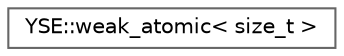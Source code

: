 digraph "Graphical Class Hierarchy"
{
 // LATEX_PDF_SIZE
  bgcolor="transparent";
  edge [fontname=Helvetica,fontsize=10,labelfontname=Helvetica,labelfontsize=10];
  node [fontname=Helvetica,fontsize=10,shape=box,height=0.2,width=0.4];
  rankdir="LR";
  Node0 [id="Node000000",label="YSE::weak_atomic\< size_t \>",height=0.2,width=0.4,color="grey40", fillcolor="white", style="filled",URL="$class_y_s_e_1_1weak__atomic.html",tooltip=" "];
}
